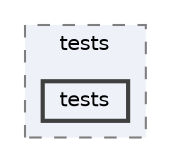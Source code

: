 digraph "/Users/charlottesoltysiak/Documents/GitHub/BSPQ23-E2/tests/tests"
{
 // LATEX_PDF_SIZE
  bgcolor="transparent";
  edge [fontname=Helvetica,fontsize=10,labelfontname=Helvetica,labelfontsize=10];
  node [fontname=Helvetica,fontsize=10,shape=box,height=0.2,width=0.4];
  compound=true
  subgraph clusterdir_d4575cdf1030ce21014a52842aadb55b {
    graph [ bgcolor="#eef1f8", pencolor="grey50", label="tests", fontname=Helvetica,fontsize=10 style="filled,dashed", URL="dir_d4575cdf1030ce21014a52842aadb55b.html",tooltip=""]
  dir_f4300b88c5d119c87e7ca3c928ce203f [label="tests", fillcolor="#eef1f8", color="grey25", style="filled,bold", URL="dir_f4300b88c5d119c87e7ca3c928ce203f.html",tooltip=""];
  }
}
